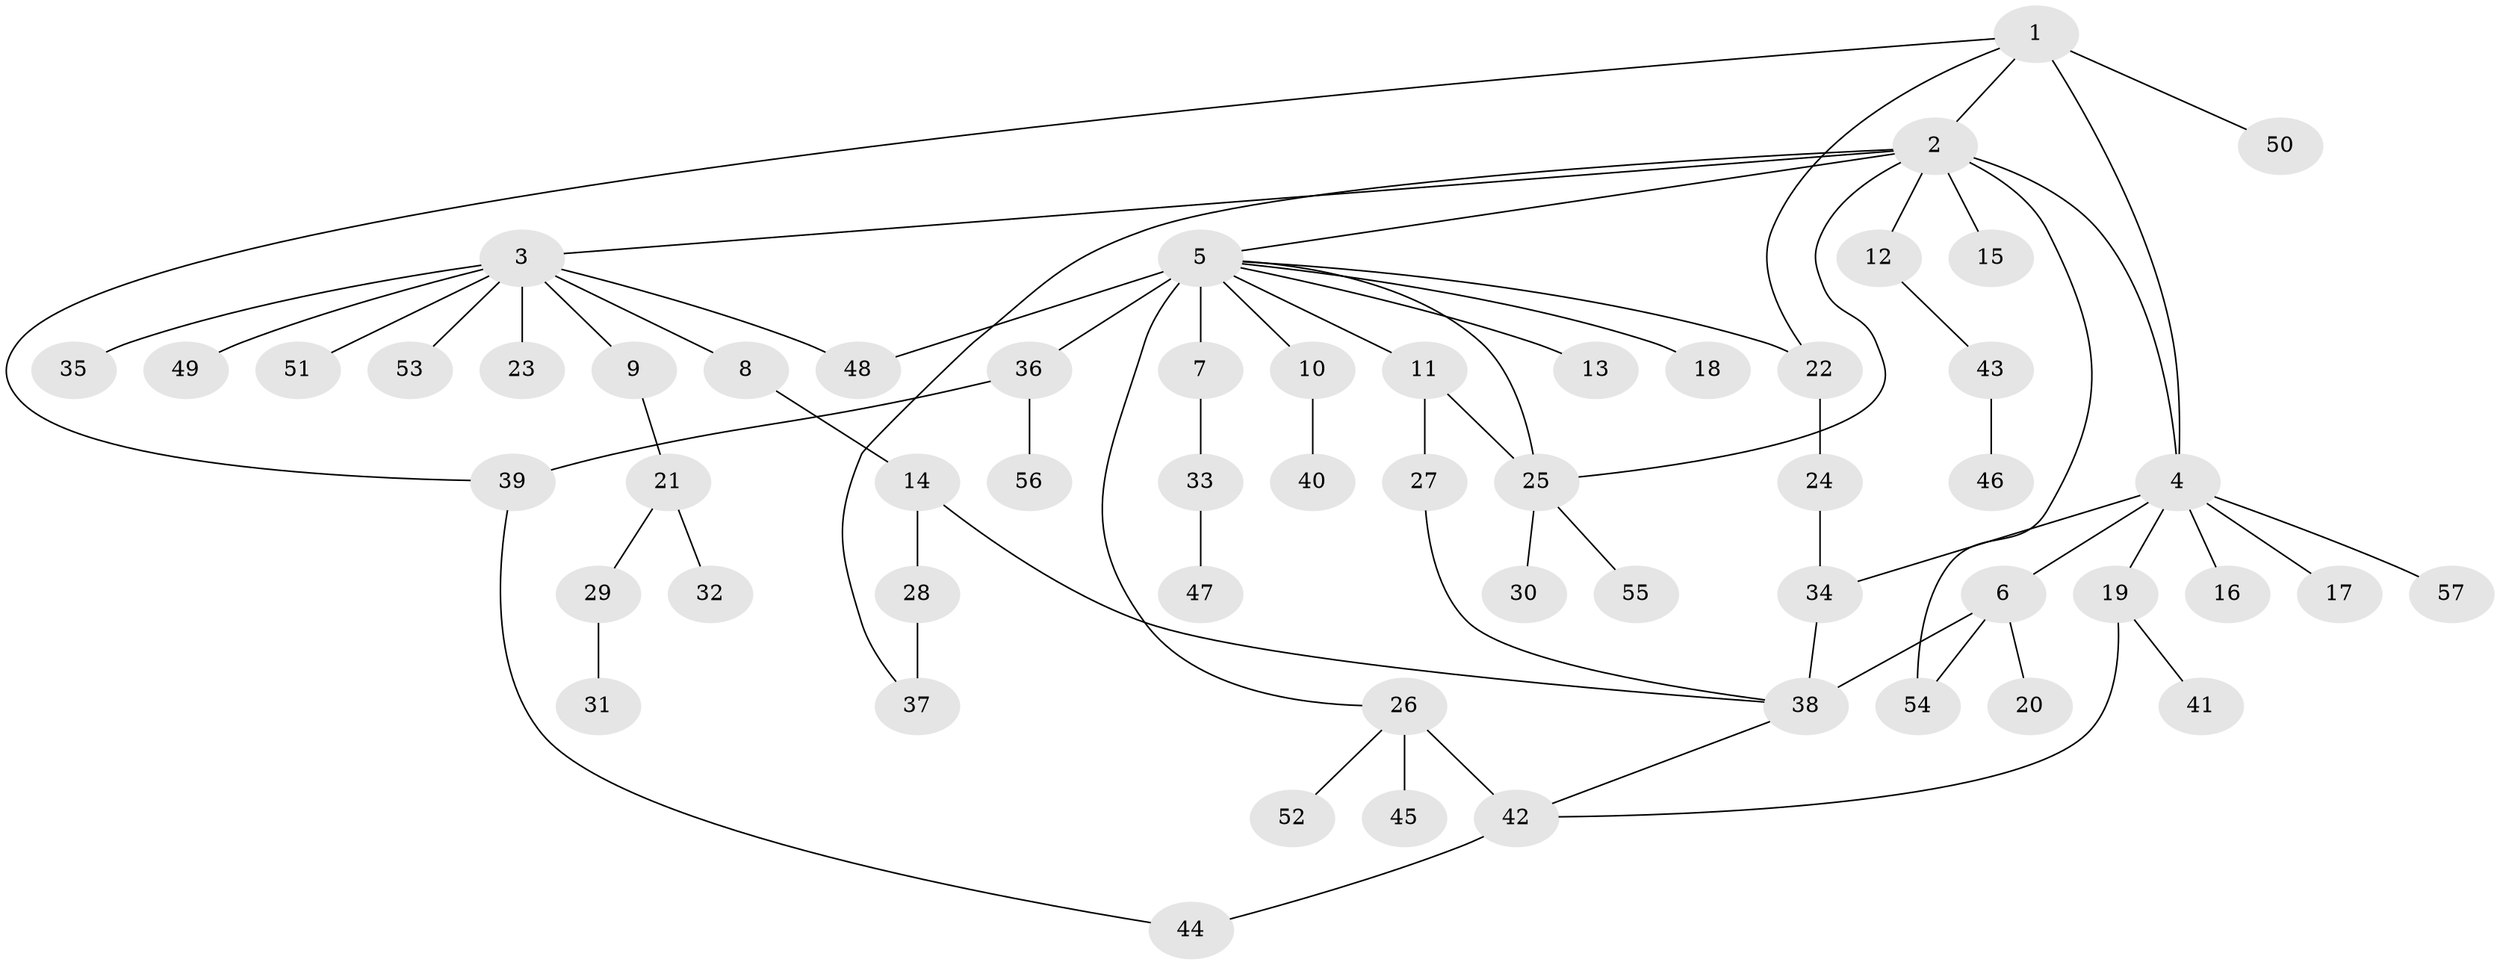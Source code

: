 // original degree distribution, {7: 0.017543859649122806, 11: 0.008771929824561403, 10: 0.008771929824561403, 9: 0.008771929824561403, 20: 0.008771929824561403, 8: 0.008771929824561403, 2: 0.15789473684210525, 3: 0.13157894736842105, 4: 0.06140350877192982, 1: 0.5701754385964912, 6: 0.017543859649122806}
// Generated by graph-tools (version 1.1) at 2025/35/03/09/25 02:35:35]
// undirected, 57 vertices, 71 edges
graph export_dot {
graph [start="1"]
  node [color=gray90,style=filled];
  1;
  2;
  3;
  4;
  5;
  6;
  7;
  8;
  9;
  10;
  11;
  12;
  13;
  14;
  15;
  16;
  17;
  18;
  19;
  20;
  21;
  22;
  23;
  24;
  25;
  26;
  27;
  28;
  29;
  30;
  31;
  32;
  33;
  34;
  35;
  36;
  37;
  38;
  39;
  40;
  41;
  42;
  43;
  44;
  45;
  46;
  47;
  48;
  49;
  50;
  51;
  52;
  53;
  54;
  55;
  56;
  57;
  1 -- 2 [weight=1.0];
  1 -- 4 [weight=1.0];
  1 -- 22 [weight=1.0];
  1 -- 39 [weight=1.0];
  1 -- 50 [weight=2.0];
  2 -- 3 [weight=1.0];
  2 -- 4 [weight=1.0];
  2 -- 5 [weight=1.0];
  2 -- 12 [weight=1.0];
  2 -- 15 [weight=2.0];
  2 -- 25 [weight=1.0];
  2 -- 37 [weight=1.0];
  2 -- 54 [weight=1.0];
  3 -- 8 [weight=1.0];
  3 -- 9 [weight=1.0];
  3 -- 23 [weight=1.0];
  3 -- 35 [weight=1.0];
  3 -- 48 [weight=1.0];
  3 -- 49 [weight=1.0];
  3 -- 51 [weight=1.0];
  3 -- 53 [weight=1.0];
  4 -- 6 [weight=1.0];
  4 -- 16 [weight=1.0];
  4 -- 17 [weight=1.0];
  4 -- 19 [weight=1.0];
  4 -- 34 [weight=1.0];
  4 -- 57 [weight=1.0];
  5 -- 7 [weight=9.0];
  5 -- 10 [weight=1.0];
  5 -- 11 [weight=1.0];
  5 -- 13 [weight=1.0];
  5 -- 18 [weight=1.0];
  5 -- 22 [weight=1.0];
  5 -- 25 [weight=1.0];
  5 -- 26 [weight=1.0];
  5 -- 36 [weight=1.0];
  5 -- 48 [weight=1.0];
  6 -- 20 [weight=1.0];
  6 -- 38 [weight=4.0];
  6 -- 54 [weight=1.0];
  7 -- 33 [weight=1.0];
  8 -- 14 [weight=4.0];
  9 -- 21 [weight=1.0];
  10 -- 40 [weight=1.0];
  11 -- 25 [weight=1.0];
  11 -- 27 [weight=1.0];
  12 -- 43 [weight=1.0];
  14 -- 28 [weight=1.0];
  14 -- 38 [weight=1.0];
  19 -- 41 [weight=1.0];
  19 -- 42 [weight=1.0];
  21 -- 29 [weight=1.0];
  21 -- 32 [weight=2.0];
  22 -- 24 [weight=1.0];
  24 -- 34 [weight=1.0];
  25 -- 30 [weight=1.0];
  25 -- 55 [weight=1.0];
  26 -- 42 [weight=2.0];
  26 -- 45 [weight=1.0];
  26 -- 52 [weight=1.0];
  27 -- 38 [weight=1.0];
  28 -- 37 [weight=2.0];
  29 -- 31 [weight=1.0];
  33 -- 47 [weight=2.0];
  34 -- 38 [weight=1.0];
  36 -- 39 [weight=1.0];
  36 -- 56 [weight=1.0];
  38 -- 42 [weight=1.0];
  39 -- 44 [weight=1.0];
  42 -- 44 [weight=1.0];
  43 -- 46 [weight=1.0];
}
